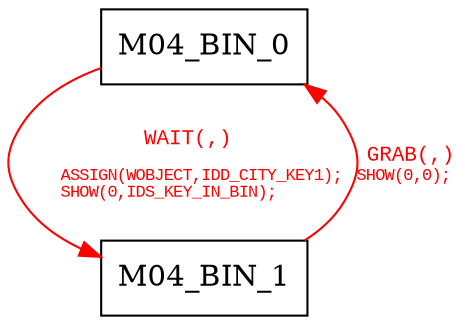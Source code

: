 digraph {
 node [shape=record];
"M04_BIN_0" -> "M04_BIN_1"[color=red, fontcolor=red, label=< <font face="Courier New" point-size="10">
WAIT(,)<br/>
<font point-size="8"><br align="left"/>
    ASSIGN(WOBJECT,IDD_CITY_KEY1);<br align="left"/>
    SHOW(0,IDS_KEY_IN_BIN);<br align="left"/>
</font></font>>];
"M04_BIN_1" -> "M04_BIN_0"[color=red, fontcolor=red, label=< <font face="Courier New" point-size="10">
GRAB(,)<br/>
<font point-size="8">SHOW(0,0);<br align="left"/>
</font></font>>];
}

